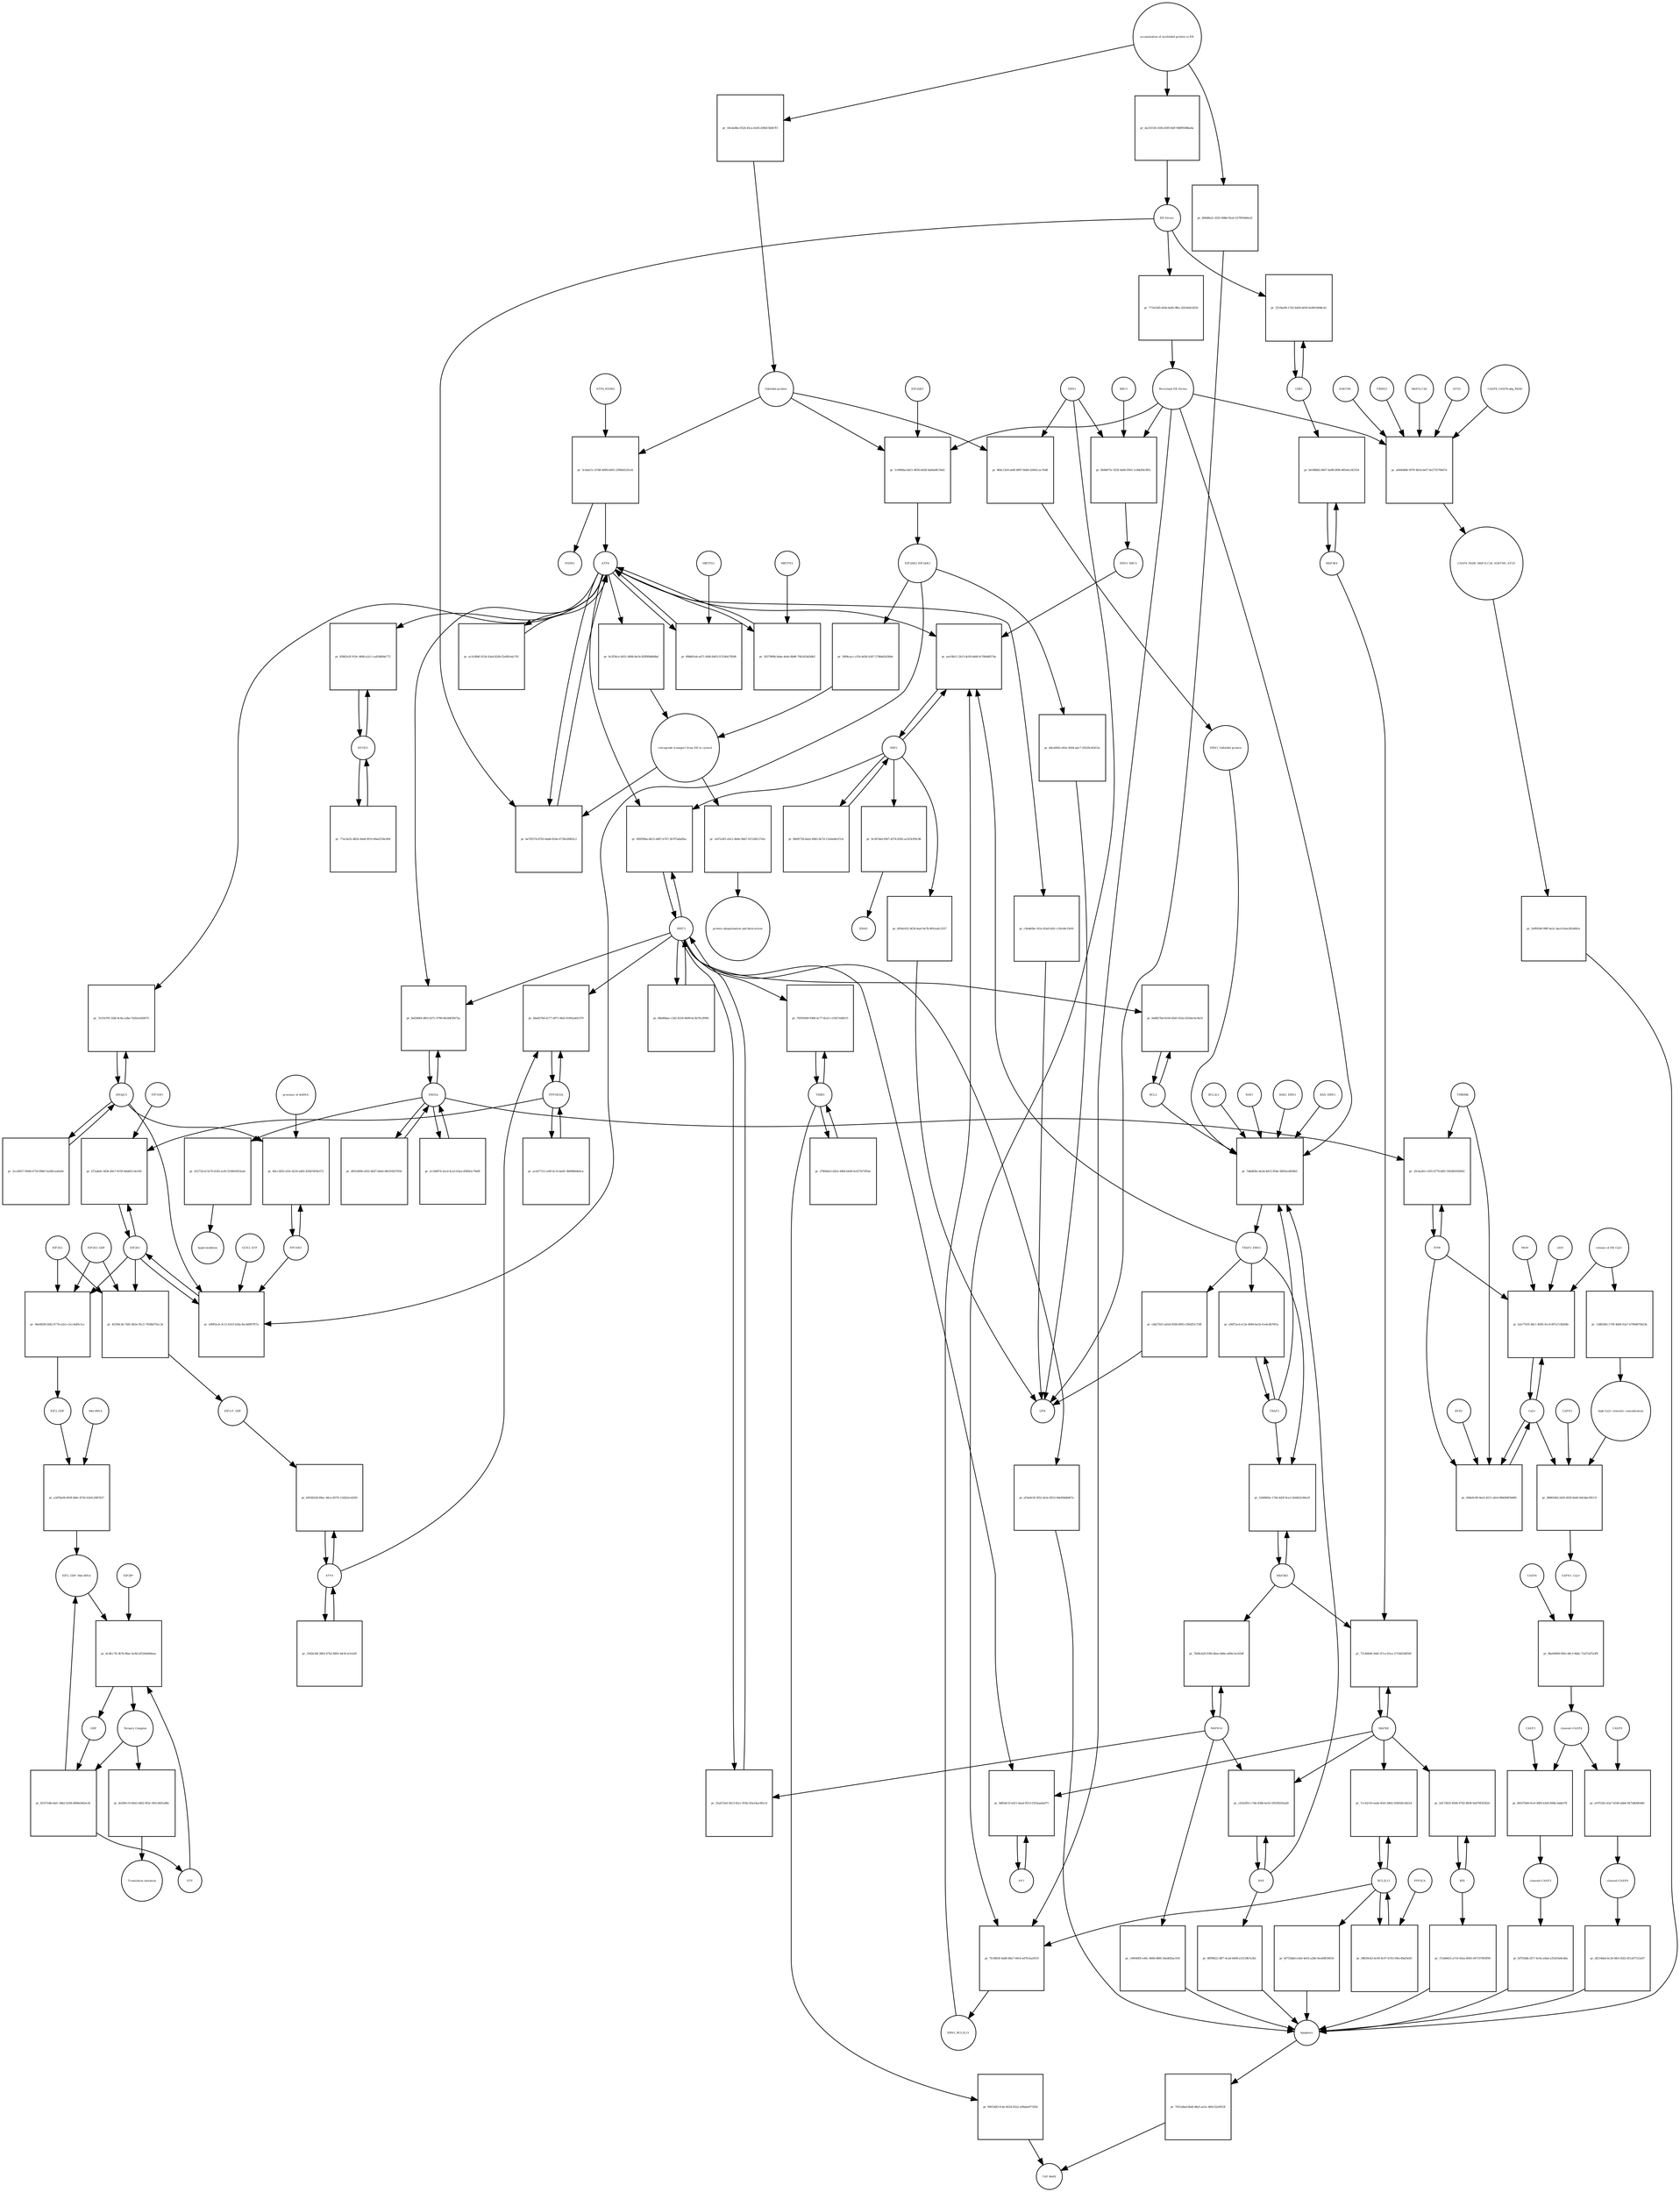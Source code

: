 strict digraph  {
ATF6_HSPA5 [annotation="", bipartite=0, cls=complex, fontsize=4, label=ATF6_HSPA5, shape=circle];
"pr_5c4ab11c-b748-4099-b403-2398a9225cd1" [annotation="", bipartite=1, cls=process, fontsize=4, label="pr_5c4ab11c-b748-4099-b403-2398a9225cd1", shape=square];
ATF6 [annotation="urn_miriam_hgnc.symbol_ATF6", bipartite=0, cls=macromolecule, fontsize=4, label=ATF6, shape=circle];
HSPA5 [annotation="urn_miriam_hgnc.symbol_HSPA5", bipartite=0, cls=macromolecule, fontsize=4, label=HSPA5, shape=circle];
"Unfolded protein" [annotation="", bipartite=0, cls=macromolecule, fontsize=4, label="Unfolded protein", shape=circle];
ERN1 [annotation="urn_miriam_hgnc.symbol_ERN1", bipartite=0, cls=macromolecule, fontsize=4, label=ERN1, shape=circle];
"pr_884c13e9-a64f-4897-8eb0-d3641cac76d8" [annotation="", bipartite=1, cls=process, fontsize=4, label="pr_884c13e9-a64f-4897-8eb0-d3641cac76d8", shape=square];
"ERN1_Unfolded protein" [annotation="", bipartite=0, cls=complex, fontsize=4, label="ERN1_Unfolded protein", shape=circle];
EIF2AK3_EIF2AK3 [annotation="", bipartite=0, cls=complex, fontsize=4, label=EIF2AK3_EIF2AK3, shape=circle];
"pr_5684cacc-cf1b-4d36-b347-574bb82d3b9e" [annotation="", bipartite=1, cls=process, fontsize=4, label="pr_5684cacc-cf1b-4d36-b347-574bb82d3b9e", shape=square];
"retrograde transport from ER to cytosol" [annotation="", bipartite=0, cls=phenotype, fontsize=4, label="retrograde transport from ER to cytosol", shape=circle];
"pr_9c2f56ce-b931-4896-8e1b-82ff808d8dbd" [annotation="", bipartite=1, cls=process, fontsize=4, label="pr_9c2f56ce-b931-4896-8e1b-82ff808d8dbd", shape=square];
"pr_1e07a361-e0c2-4b9e-9bb7-9151b9127efe" [annotation="", bipartite=1, cls=process, fontsize=4, label="pr_1e07a361-e0c2-4b9e-9bb7-9151b9127efe", shape=square];
"protein ubiquitination and destruction" [annotation="", bipartite=0, cls=phenotype, fontsize=4, label="protein ubiquitination and destruction", shape=circle];
"pr_7ddd83fa-de2d-4d15-954e-5893ecd656b5" [annotation="", bipartite=1, cls=process, fontsize=4, label="pr_7ddd83fa-de2d-4d15-954e-5893ecd656b5", shape=square];
TRAF2_ERN1 [annotation="", bipartite=0, cls=complex, fontsize=4, label=TRAF2_ERN1, shape=circle];
BAK1_ERN1 [annotation="", bipartite=0, cls=complex, fontsize=4, label=BAK1_ERN1, shape=circle];
BAX_ERN1 [annotation="", bipartite=0, cls=complex, fontsize=4, label=BAX_ERN1, shape=circle];
BCL2 [annotation="urn_miriam_hgnc.symbol_BCL2", bipartite=0, cls="nucleic acid feature", fontsize=4, label=BCL2, shape=circle];
BCL2L1 [annotation="urn_miriam_hgnc.symbol_BCL2L1", bipartite=0, cls=macromolecule, fontsize=4, label=BCL2L1, shape=circle];
"Persistant ER Stress" [annotation="", bipartite=0, cls=phenotype, fontsize=4, label="Persistant ER Stress", shape=circle];
BAX [annotation="urn_miriam_hgnc.symbol_BAX", bipartite=0, cls=macromolecule, fontsize=4, label=BAX, shape=circle];
BAK1 [annotation="urn_miriam_hgnc.symbol_BAK1", bipartite=0, cls=macromolecule, fontsize=4, label=BAK1, shape=circle];
TRAF2 [annotation="urn_miriam_hgnc.symbol_TRAF2", bipartite=0, cls=macromolecule, fontsize=4, label=TRAF2, shape=circle];
XBP1 [annotation="urn_miriam_hgnc.symbol_XBP1", bipartite=0, cls=macromolecule, fontsize=4, label=XBP1, shape=circle];
"pr_eecf4b11-2b13-4cf8-b448-fe708dd8374a" [annotation="", bipartite=1, cls=process, fontsize=4, label="pr_eecf4b11-2b13-4cf8-b448-fe708dd8374a", shape=square];
ERN1_BBC3 [annotation="", bipartite=0, cls=complex, fontsize=4, label=ERN1_BBC3, shape=circle];
ERN1_BCL2L11 [annotation="", bipartite=0, cls=complex, fontsize=4, label=ERN1_BCL2L11, shape=circle];
"pr_8bf4f728-6ab2-40b5-9e7d-11a0a0dc67cb" [annotation="", bipartite=1, cls=process, fontsize=4, label="pr_8bf4f728-6ab2-40b5-9e7d-11a0a0dc67cb", shape=square];
"pr_9c387de0-f067-4374-8302-ac923cff4c96" [annotation="", bipartite=1, cls=process, fontsize=4, label="pr_9c387de0-f067-4374-8302-ac923cff4c96", shape=square];
ERAD [annotation="", bipartite=0, cls=phenotype, fontsize=4, label=ERAD, shape=circle];
"pr_d95dc652-bf28-4aaf-8a7b-8f41eafc2557" [annotation="", bipartite=1, cls=process, fontsize=4, label="pr_d95dc652-bf28-4aaf-8a7b-8f41eafc2557", shape=square];
UPR [annotation="", bipartite=0, cls=phenotype, fontsize=4, label=UPR, shape=circle];
"pr_a90f7acd-e13e-409d-be1b-fce4cdb70f1a" [annotation="", bipartite=1, cls=process, fontsize=4, label="pr_a90f7acd-e13e-409d-be1b-fce4cdb70f1a", shape=square];
MAPK8 [annotation="urn_miriam_hgnc.symbol_MAPK8", bipartite=0, cls=macromolecule, fontsize=4, label=MAPK8, shape=circle];
"pr_72146b99-3dd1-47ca-93ca-5719d33df500" [annotation="", bipartite=1, cls=process, fontsize=4, label="pr_72146b99-3dd1-47ca-93ca-5719d33df500", shape=square];
MAP3K4 [annotation="urn_miriam_hgnc.symbol_MAP3K4", bipartite=0, cls=macromolecule, fontsize=4, label=MAP3K4, shape=circle];
MAP3K5 [annotation="urn_miriam_hgnc.symbol_MAP3K5", bipartite=0, cls=macromolecule, fontsize=4, label=MAP3K5, shape=circle];
MAPK14 [annotation="urn_miriam_hgnc.symbol_MAPK14", bipartite=0, cls=macromolecule, fontsize=4, label=MAPK14, shape=circle];
"pr_7b08cb20-03fb-4bea-bb6e-af6bc5a165df" [annotation="", bipartite=1, cls=process, fontsize=4, label="pr_7b08cb20-03fb-4bea-bb6e-af6bc5a165df", shape=square];
"pr_c000495f-e40c-4066-88f6-26a4fd5ac018" [annotation="", bipartite=1, cls=process, fontsize=4, label="pr_c000495f-e40c-4066-88f6-26a4fd5ac018", shape=square];
Apoptosis [annotation="", bipartite=0, cls=phenotype, fontsize=4, label=Apoptosis, shape=circle];
DDIT3 [annotation="urn_miriam_hgnc.symbol_DDIT3", bipartite=0, cls=macromolecule, fontsize=4, label=DDIT3, shape=circle];
"pr_55ab72e6-5b13-42cc-818e-83a14ac841cd" [annotation="", bipartite=1, cls=process, fontsize=4, label="pr_55ab72e6-5b13-42cc-818e-83a14ac841cd", shape=square];
"pr_ef3a9e18-5f52-4e2e-8552-b0ef0ddb467a" [annotation="", bipartite=1, cls=process, fontsize=4, label="pr_ef3a9e18-5f52-4e2e-8552-b0ef0ddb467a", shape=square];
"pr_0e8827b4-8104-45d1-832a-6524ec6c9a31" [annotation="", bipartite=1, cls=process, fontsize=4, label="pr_0e8827b4-8104-45d1-832a-6524ec6c9a31", shape=square];
"pr_6e70557d-87b3-4ab8-824e-6739e26802c2" [annotation="", bipartite=1, cls=process, fontsize=4, label="pr_6e70557d-87b3-4ab8-824e-6739e26802c2", shape=square];
"ER Stress" [annotation="", bipartite=0, cls=phenotype, fontsize=4, label="ER Stress", shape=circle];
"pr_898d01eb-e471-4fd0-8403-f15540a79508" [annotation="", bipartite=1, cls=process, fontsize=4, label="pr_898d01eb-e471-4fd0-8403-f15540a79508", shape=square];
MBTPS1 [annotation="urn_miriam_hgnc.symbol_MBTPS1", bipartite=0, cls=macromolecule, fontsize=4, label=MBTPS1, shape=circle];
"pr_1837999b-9abe-4e6e-8b86-70b2424d3db5" [annotation="", bipartite=1, cls=process, fontsize=4, label="pr_1837999b-9abe-4e6e-8b86-70b2424d3db5", shape=square];
MBTPS2 [annotation="urn_miriam_hgnc.symbol_MBTPS2", bipartite=0, cls=macromolecule, fontsize=4, label=MBTPS2, shape=circle];
"pr_ac5c884f-923d-43ad-820b-f2a981e6c701" [annotation="", bipartite=1, cls=process, fontsize=4, label="pr_ac5c884f-923d-43ad-820b-f2a981e6c701", shape=square];
"pr_68e86bae-c242-4518-9b99-6c3b70c2f990" [annotation="", bipartite=1, cls=process, fontsize=4, label="pr_68e86bae-c242-4518-9b99-6c3b70c2f990", shape=square];
"pr_08959fba-db15-4487-b747-3b797adaf8ac" [annotation="", bipartite=1, cls=process, fontsize=4, label="pr_08959fba-db15-4487-b747-3b797adaf8ac", shape=square];
EIF2S1 [annotation="urn_miriam_hgnc.symbol_EIF2S1", bipartite=0, cls=macromolecule, fontsize=4, label=EIF2S1, shape=circle];
"pr_e90f5ecb-3c12-4163-b24a-8ec8d997ff7a" [annotation="", bipartite=1, cls=process, fontsize=4, label="pr_e90f5ecb-3c12-4163-b24a-8ec8d997ff7a", shape=square];
GCN2_ATP [annotation="", bipartite=0, cls=complex, fontsize=4, label=GCN2_ATP, shape=circle];
EIF2AK2 [annotation="urn_miriam_hgnc.symbol_EIF2AK2", bipartite=0, cls=macromolecule, fontsize=4, label=EIF2AK2, shape=circle];
DNAJC3 [annotation="urn_miriam_hgnc.symbol_DNAJC3", bipartite=0, cls=macromolecule, fontsize=4, label=DNAJC3, shape=circle];
EIF2S2 [annotation="urn_miriam_hgnc.symbol_EIF2S2", bipartite=0, cls=macromolecule, fontsize=4, label=EIF2S2, shape=circle];
"pr_04e882f6-fd42-4774-a3a1-c5cc4af0c1cc" [annotation="", bipartite=1, cls=process, fontsize=4, label="pr_04e882f6-fd42-4774-a3a1-c5cc4af0c1cc", shape=square];
EIF2S3_GDP [annotation="", bipartite=0, cls=complex, fontsize=4, label=EIF2S3_GDP, shape=circle];
EIF2_GDP [annotation="", bipartite=0, cls=complex, fontsize=4, label=EIF2_GDP, shape=circle];
"EIF2_GDP_Met-tRNA" [annotation="", bipartite=0, cls=complex, fontsize=4, label="EIF2_GDP_Met-tRNA", shape=circle];
"pr_dcdfcc7b-3b7b-48ac-bc8d-ef520e8d4aea" [annotation="", bipartite=1, cls=process, fontsize=4, label="pr_dcdfcc7b-3b7b-48ac-bc8d-ef520e8d4aea", shape=square];
"Ternary Complex" [annotation="", bipartite=0, cls=complex, fontsize=4, label="Ternary Complex", shape=circle];
"EIF2B*" [annotation="", bipartite=0, cls=complex, fontsize=4, label="EIF2B*", shape=circle];
GTP [annotation="urn_miriam_obo.chebi_CHEBI%3A57600", bipartite=0, cls="simple chemical", fontsize=4, label=GTP, shape=circle];
GDP [annotation="urn_miriam_obo.chebi_CHEBI%3A65180", bipartite=0, cls="simple chemical", fontsize=4, label=GDP, shape=circle];
"pr_821f7e8b-dafc-44b2-b358-d068e042ec9c" [annotation="", bipartite=1, cls=process, fontsize=4, label="pr_821f7e8b-dafc-44b2-b358-d068e042ec9c", shape=square];
ATF4 [annotation="urn_miriam_hgnc.symbol_ATF4", bipartite=0, cls=macromolecule, fontsize=4, label=ATF4, shape=circle];
"pr_b9184528-89ac-46ca-8578-11d2b2ce6292" [annotation="", bipartite=1, cls=process, fontsize=4, label="pr_b9184528-89ac-46ca-8578-11d2b2ce6292", shape=square];
"EIF2-P_GDP" [annotation="", bipartite=0, cls=complex, fontsize=4, label="EIF2-P_GDP", shape=circle];
"pr_35d2e3df-2862-47b2-84fd-3dc8c2cb1af6" [annotation="", bipartite=1, cls=process, fontsize=4, label="pr_35d2e3df-2862-47b2-84fd-3dc8c2cb1af6", shape=square];
PPP1R15A [annotation="urn_miriam_hgnc.symbol_PPP1R15A", bipartite=0, cls=macromolecule, fontsize=4, label=PPP1R15A, shape=circle];
"pr_44a827b9-4177-4971-9faf-01002a401379" [annotation="", bipartite=1, cls=process, fontsize=4, label="pr_44a827b9-4177-4971-9faf-01002a401379", shape=square];
"pr_aceb7712-ce00-4c14-be65-3bf686b9a0ca" [annotation="", bipartite=1, cls=process, fontsize=4, label="pr_aceb7712-ce00-4c14-be65-3bf686b9a0ca", shape=square];
"pr_4e589c19-4443-4402-9f3e-595c5601a88c" [annotation="", bipartite=1, cls=process, fontsize=4, label="pr_4e589c19-4443-4402-9f3e-595c5601a88c", shape=square];
"Translation initiation" [annotation="", bipartite=0, cls=phenotype, fontsize=4, label="Translation initiation", shape=circle];
"pr_5266965e-1744-4d3f-9ca3-2b4443c90a19" [annotation="", bipartite=1, cls=process, fontsize=4, label="pr_5266965e-1744-4d3f-9ca3-2b4443c90a19", shape=square];
ERO1A [annotation="urn_miriam_hgnc.symbol_ERO1A", bipartite=0, cls=macromolecule, fontsize=4, label=ERO1A, shape=circle];
"pr_8af286f4-df63-437c-9790-6b344f3f472a" [annotation="", bipartite=1, cls=process, fontsize=4, label="pr_8af286f4-df63-437c-9790-6b344f3f472a", shape=square];
"pr_2c16d974-2ecd-4ca5-b3aa-d5f842c79af8" [annotation="", bipartite=1, cls=process, fontsize=4, label="pr_2c16d974-2ecd-4ca5-b3aa-d5f842c79af8", shape=square];
"pr_f27ada0c-bf26-40e7-9159-9eb60114e160" [annotation="", bipartite=1, cls=process, fontsize=4, label="pr_f27ada0c-bf26-40e7-9159-9eb60114e160", shape=square];
EIF2AK1 [annotation="urn_miriam_hgnc.symbol_EIF2AK1", bipartite=0, cls=macromolecule, fontsize=4, label=EIF2AK1, shape=circle];
"pr_c61b2f01-c7dd-438b-be16-10039203eaf6" [annotation="", bipartite=1, cls=process, fontsize=4, label="pr_c61b2f01-c7dd-438b-be16-10039203eaf6", shape=square];
"pr_8ff90622-4ff7-4cad-b498-a1f129b7e3b1" [annotation="", bipartite=1, cls=process, fontsize=4, label="pr_8ff90622-4ff7-4cad-b498-a1f129b7e3b1", shape=square];
"Ca2+" [annotation="urn_miriam_obo.chebi_CHEBI%3A29108", bipartite=0, cls="simple chemical", fontsize=4, label="Ca2+", shape=circle];
"pr_b2e77635-9dc1-4095-9cc8-897a7c82b9fe" [annotation="", bipartite=1, cls=process, fontsize=4, label="pr_b2e77635-9dc1-4095-9cc8-897a7c82b9fe", shape=square];
"release of ER Ca2+" [annotation="", bipartite=0, cls=phenotype, fontsize=4, label="release of ER Ca2+", shape=circle];
ITPR [annotation="urn_miriam_hgnc.symbol_ITPR1|urn_miriam_hgnc.symbol_ITPR2|urn_miriam_hgnc.symbol_ITPR3", bipartite=0, cls=macromolecule, fontsize=4, label=ITPR, shape=circle];
MAM [annotation="", bipartite=0, cls=phenotype, fontsize=4, label=MAM, shape=circle];
s619 [annotation="", bipartite=0, cls=complex, fontsize=4, label=s619, shape=circle];
"pr_bfc88b82-6607-4a98-bf9b-d65e6c342334" [annotation="", bipartite=1, cls=process, fontsize=4, label="pr_bfc88b82-6607-4a98-bf9b-d65e6c342334", shape=square];
CDK5 [annotation="urn_miriam_hgnc.symbol_CDK5", bipartite=0, cls=macromolecule, fontsize=4, label=CDK5, shape=circle];
"pr_2519eef8-17d3-4d58-b039-6e9810608c43" [annotation="", bipartite=1, cls="uncertain process", fontsize=4, label="pr_2519eef8-17d3-4d58-b039-6e9810608c43", shape=square];
"pr_7051a8ad-6b4f-48e5-ae5c-460c52a9933f" [annotation="", bipartite=1, cls=process, fontsize=4, label="pr_7051a8ad-6b4f-48e5-ae5c-460c52a9933f", shape=square];
"Cell death" [annotation="", bipartite=0, cls=phenotype, fontsize=4, label="Cell death", shape=circle];
"pr_568e9c99-9ea5-4511-afe4-984d94f5b490" [annotation="", bipartite=1, cls=process, fontsize=4, label="pr_568e9c99-9ea5-4511-afe4-984d94f5b490", shape=square];
TMBIM6 [annotation="urn_miriam_hgnc.symbol_TMBIM6", bipartite=0, cls=macromolecule, fontsize=4, label=TMBIM6, shape=circle];
RYR1 [annotation="urn_miriam_hgnc.symbol_RYR1", bipartite=0, cls=macromolecule, fontsize=4, label=RYR1, shape=circle];
EIF2AK3 [annotation="urn_miriam_hgnc.symbol_EIF2AK3", bipartite=0, cls=macromolecule, fontsize=4, label=EIF2AK3, shape=circle];
"pr_1c90f6ba-bd11-4656-b428-0ab6a9fc5b41" [annotation="", bipartite=1, cls=process, fontsize=4, label="pr_1c90f6ba-bd11-4656-b428-0ab6a9fc5b41", shape=square];
"pr_422732c6-5e70-4182-acf0-5530b5952ead" [annotation="", bipartite=1, cls=process, fontsize=4, label="pr_422732c6-5e70-4182-acf0-5530b5952ead", shape=square];
hyperoxidation [annotation="", bipartite=0, cls=phenotype, fontsize=4, label=hyperoxidation, shape=circle];
"pr_d91b369b-e922-4647-b6e6-0bf193027656" [annotation="", bipartite=1, cls=process, fontsize=4, label="pr_d91b369b-e922-4647-b6e6-0bf193027656", shape=square];
"pr_771b33d5-fd3b-4a85-9ffa-320344432f20" [annotation="", bipartite=1, cls=process, fontsize=4, label="pr_771b33d5-fd3b-4a85-9ffa-320344432f20", shape=square];
"CASP8_CASP8-ubq_FADD" [annotation="", bipartite=0, cls=complex, fontsize=4, label="CASP8_CASP8-ubq_FADD", shape=circle];
"pr_a6440d6b-5979-4b1b-bef7-9e2735766d7d" [annotation="", bipartite=1, cls=process, fontsize=4, label="pr_a6440d6b-5979-4b1b-bef7-9e2735766d7d", shape=square];
"SQSTM1 " [annotation="urn_miriam_hgnc.symbol_SQSTM1", bipartite=0, cls=macromolecule, fontsize=4, label="SQSTM1 ", shape=circle];
CASP8_FADD_MAP1LC3A_SQSTM1_ATG5 [annotation="", bipartite=0, cls=complex, fontsize=4, label=CASP8_FADD_MAP1LC3A_SQSTM1_ATG5, shape=circle];
TRIM13 [annotation="urn_miriam_hgnc.symbol_TRIM13", bipartite=0, cls=macromolecule, fontsize=4, label=TRIM13, shape=circle];
MAP1LC3A [annotation="urn_miriam_hgnc.symbol_MAP1LC3A", bipartite=0, cls=macromolecule, fontsize=4, label=MAP1LC3A, shape=circle];
ATG5 [annotation="urn_miriam_hgnc.symbol_ATG5", bipartite=0, cls=macromolecule, fontsize=4, label=ATG5, shape=circle];
"pr_5eff6596-99ff-4e2c-bacd-feee281d6b1e" [annotation="", bipartite=1, cls=process, fontsize=4, label="pr_5eff6596-99ff-4e2c-bacd-feee281d6b1e", shape=square];
"AP-1" [annotation="urn_miriam_hgnc.symbol_FOS|urn_miriam_hgnc.symbol_FOSB|urn_miriam_hgnc.symbol_FOSL1|urn_miriam_hgnc.symbol_FOSL2|urn_miriam_hgnc.symbol_JUN|urn_miriam_hgnc.symbol_JUNB|urn_miriam_hgnc.symbol_JUND", bipartite=0, cls=macromolecule, fontsize=4, label="AP-1", shape=circle];
"pr_9d83dc1f-ed11-4ead-9513-f2f3aaa6a071" [annotation="", bipartite=1, cls=process, fontsize=4, label="pr_9d83dc1f-ed11-4ead-9513-f2f3aaa6a071", shape=square];
"pr_80cc2832-ef3e-4224-ad02-429d7d59e372" [annotation="", bipartite=1, cls=process, fontsize=4, label="pr_80cc2832-ef3e-4224-ad02-429d7d59e372", shape=square];
"presence of dsRNA" [annotation="", bipartite=0, cls=phenotype, fontsize=4, label="presence of dsRNA", shape=circle];
"Met-tRNA" [annotation="urn_miriam_hgnc_HGNC%3A34779", bipartite=0, cls="nucleic acid feature", fontsize=4, label="Met-tRNA", shape=circle];
"pr_a3d7be94-850f-4b0c-8745-63efc2987437" [annotation="", bipartite=1, cls=process, fontsize=4, label="pr_a3d7be94-850f-4b0c-8745-63efc2987437", shape=square];
"pr_45209c3b-7d41-4b3e-95c2-7058b570cc3e" [annotation="", bipartite=1, cls=process, fontsize=4, label="pr_45209c3b-7d41-4b3e-95c2-7058b570cc3e", shape=square];
"accumulation of misfolded protein in ER" [annotation="", bipartite=0, cls=phenotype, fontsize=4, label="accumulation of misfolded protein in ER", shape=circle];
"pr_18cda68a-0526-45ca-b5d5-d39d15b0b7f3" [annotation="", bipartite=1, cls=process, fontsize=4, label="pr_18cda68a-0526-45ca-b5d5-d39d15b0b7f3", shape=square];
"pr_da331545-41fb-45f9-9eff-948f9508ba6a" [annotation="", bipartite=1, cls=process, fontsize=4, label="pr_da331545-41fb-45f9-9eff-948f9508ba6a", shape=square];
"pr_806d9a2c-d31f-498d-91a4-527991bfdca5" [annotation="", bipartite=1, cls=process, fontsize=4, label="pr_806d9a2c-d31f-498d-91a4-527991bfdca5", shape=square];
"pr_4dcaf845-e82e-4504-abc7-18529c45415a" [annotation="", bipartite=1, cls=process, fontsize=4, label="pr_4dcaf845-e82e-4504-abc7-18529c45415a", shape=square];
"pr_cbb27b51-ab5d-450b-8093-cf9d2f3c758f" [annotation="", bipartite=1, cls=process, fontsize=4, label="pr_cbb27b51-ab5d-450b-8093-cf9d2f3c758f", shape=square];
"pr_c9edefbe-161e-45a9-b2fc-c19cd4c1fe91" [annotation="", bipartite=1, cls=process, fontsize=4, label="pr_c9edefbe-161e-45a9-b2fc-c19cd4c1fe91", shape=square];
BCL2L11 [annotation="urn_miriam_hgnc.symbol_BCL2L11", bipartite=0, cls=macromolecule, fontsize=4, label=BCL2L11, shape=circle];
"pr_7cc42c93-eeda-4541-b802-934020c4421d" [annotation="", bipartite=1, cls=process, fontsize=4, label="pr_7cc42c93-eeda-4541-b802-934020c4421d", shape=square];
BID [annotation="urn_miriam_hgnc.symbol_BID", bipartite=0, cls=macromolecule, fontsize=4, label=BID, shape=circle];
"pr_5d173835-8506-4782-8838-9a870f2f282d" [annotation="", bipartite=1, cls=process, fontsize=4, label="pr_5d173835-8506-4782-8838-9a870f2f282d", shape=square];
"pr_bf755dbd-e3eb-4e02-a2b6-0eeb0ff36016" [annotation="", bipartite=1, cls=process, fontsize=4, label="pr_bf755dbd-e3eb-4e02-a2b6-0eeb0ff36016", shape=square];
"pr_57a68455-a7c6-43ea-8045-047107893f94" [annotation="", bipartite=1, cls=process, fontsize=4, label="pr_57a68455-a7c6-43ea-8045-047107893f94", shape=square];
"pr_7fc0803f-6a88-48a7-9414-ed7fcfaa9519" [annotation="", bipartite=1, cls=process, fontsize=4, label="pr_7fc0803f-6a88-48a7-9414-ed7fcfaa9519", shape=square];
"pr_6b9d975c-923f-4a06-9561-1c8def0e385c" [annotation="", bipartite=1, cls=process, fontsize=4, label="pr_6b9d975c-923f-4a06-9561-1c8def0e385c", shape=square];
BBC3 [annotation="urn_miriam_hgnc.symbol_BBC3", bipartite=0, cls=macromolecule, fontsize=4, label=BBC3, shape=circle];
"pr_08839cb3-bc00-4c97-b763-09ec49af5e85" [annotation="", bipartite=1, cls=process, fontsize=4, label="pr_08839cb3-bc00-4c97-b763-09ec49af5e85", shape=square];
PPP2CA [annotation="urn_miriam_hgnc.symbol_PPP2CA", bipartite=0, cls=macromolecule, fontsize=4, label=PPP2CA, shape=circle];
TRIB3 [annotation="urn_miriam_hgnc.symbol_TRIB3", bipartite=0, cls=macromolecule, fontsize=4, label=TRIB3, shape=circle];
"pr_70935949-9368-4c77-8ca5-c15927eb8315" [annotation="", bipartite=1, cls=process, fontsize=4, label="pr_70935949-9368-4c77-8ca5-c15927eb8315", shape=square];
"pr_3780b0a3-d2b2-4460-b449-6c057b73f54a" [annotation="", bipartite=1, cls=process, fontsize=4, label="pr_3780b0a3-d2b2-4460-b449-6c057b73f54a", shape=square];
"pr_f0653df3-fc4e-4624-81b2-a99abe07185d" [annotation="", bipartite=1, cls=process, fontsize=4, label="pr_f0653df3-fc4e-4624-81b2-a99abe07185d", shape=square];
"pr_13d829b1-170f-48d4-92a7-b799dd70b23b" [annotation="", bipartite=1, cls=process, fontsize=4, label="pr_13d829b1-170f-48d4-92a7-b799dd70b23b", shape=square];
"high Ca2+ cytosolic concentration" [annotation="", bipartite=0, cls=phenotype, fontsize=4, label="high Ca2+ cytosolic concentration", shape=circle];
"pr_7e31b795-32bf-4c8a-a2ba-7d2b1a920075" [annotation="", bipartite=1, cls=process, fontsize=4, label="pr_7e31b795-32bf-4c8a-a2ba-7d2b1a920075", shape=square];
"pr_3ccd3017-858d-4718-89b0-5a582cea0a0e" [annotation="", bipartite=1, cls=process, fontsize=4, label="pr_3ccd3017-858d-4718-89b0-5a582cea0a0e", shape=square];
"pr_32cba361-c055-4779-bf91-595d92920062" [annotation="", bipartite=1, cls=process, fontsize=4, label="pr_32cba361-c055-4779-bf91-595d92920062", shape=square];
CASP4 [annotation="urn_miriam_hgnc.symbol_CASP4", bipartite=0, cls=macromolecule, fontsize=4, label=CASP4, shape=circle];
"pr_8ba06969-f82e-48c3-9bdc-71ef7a97a3f9" [annotation="", bipartite=1, cls=process, fontsize=4, label="pr_8ba06969-f82e-48c3-9bdc-71ef7a97a3f9", shape=square];
"cleaved~CASP4" [annotation="urn_miriam_hgnc.symbol_CASP4", bipartite=0, cls=macromolecule, fontsize=4, label="cleaved~CASP4", shape=circle];
"CAPN1_Ca2+" [annotation="", bipartite=0, cls=complex, fontsize=4, label="CAPN1_Ca2+", shape=circle];
CASP3 [annotation="urn_miriam_hgnc.symbol_CASP3", bipartite=0, cls=macromolecule, fontsize=4, label=CASP3, shape=circle];
"pr_68107b44-0cef-49f6-b3e8-f684c3abb378" [annotation="", bipartite=1, cls=process, fontsize=4, label="pr_68107b44-0cef-49f6-b3e8-f684c3abb378", shape=square];
"cleaved~CASP3" [annotation="urn_miriam_hgnc.symbol_CASP3", bipartite=0, cls=macromolecule, fontsize=4, label="cleaved~CASP3", shape=circle];
CASP9 [annotation="urn_miriam_hgnc.symbol_CSAP9", bipartite=0, cls=macromolecule, fontsize=4, label=CASP9, shape=circle];
"pr_e97f32fe-43a7-4160-abb4-9475d648548c" [annotation="", bipartite=1, cls=process, fontsize=4, label="pr_e97f32fe-43a7-4160-abb4-9475d648548c", shape=square];
"cleaved~CASP9" [annotation="urn_miriam_hgnc.symbol_CASP9", bipartite=0, cls=macromolecule, fontsize=4, label="cleaved~CASP9", shape=circle];
CAPN1 [annotation="urn_miriam_hgnc.symbol_CAPN1", bipartite=0, cls=macromolecule, fontsize=4, label=CAPN1, shape=circle];
"pr_98965462-0ef0-45f0-8e84-0dcbbe39511f" [annotation="", bipartite=1, cls=process, fontsize=4, label="pr_98965462-0ef0-45f0-8e84-0dcbbe39511f", shape=square];
"pr_fd7f24db-2f17-4c9a-a9ad-a35d19a8cdba" [annotation="", bipartite=1, cls=process, fontsize=4, label="pr_fd7f24db-2f17-4c9a-a9ad-a35d19a8cdba", shape=square];
"pr_df2146eb-bc26-48cf-82f2-d51a97312a97" [annotation="", bipartite=1, cls=process, fontsize=4, label="pr_df2146eb-bc26-48cf-82f2-d51a97312a97", shape=square];
HYOU1 [annotation="urn_miriam_hgnc.symbol_HYOU1", bipartite=0, cls=macromolecule, fontsize=4, label=HYOU1, shape=circle];
"pr_85862e3f-919c-4680-a2c1-cad54884e772" [annotation="", bipartite=1, cls=process, fontsize=4, label="pr_85862e3f-919c-4680-a2c1-cad54884e772", shape=square];
"pr_77ac9a52-d824-44a8-9f10-00eef334c904" [annotation="", bipartite=1, cls=process, fontsize=4, label="pr_77ac9a52-d824-44a8-9f10-00eef334c904", shape=square];
ATF6_HSPA5 -> "pr_5c4ab11c-b748-4099-b403-2398a9225cd1"  [annotation="", interaction_type=consumption];
"pr_5c4ab11c-b748-4099-b403-2398a9225cd1" -> ATF6  [annotation="", interaction_type=production];
"pr_5c4ab11c-b748-4099-b403-2398a9225cd1" -> HSPA5  [annotation="", interaction_type=production];
ATF6 -> "pr_9c2f56ce-b931-4896-8e1b-82ff808d8dbd"  [annotation="", interaction_type=consumption];
ATF6 -> "pr_eecf4b11-2b13-4cf8-b448-fe708dd8374a"  [annotation="urn_miriam_pubmed_26587781|urn_miriam_pubmed_23430059", interaction_type=catalysis];
ATF6 -> "pr_6e70557d-87b3-4ab8-824e-6739e26802c2"  [annotation="", interaction_type=consumption];
ATF6 -> "pr_898d01eb-e471-4fd0-8403-f15540a79508"  [annotation="", interaction_type=consumption];
ATF6 -> "pr_1837999b-9abe-4e6e-8b86-70b2424d3db5"  [annotation="", interaction_type=consumption];
ATF6 -> "pr_ac5c884f-923d-43ad-820b-f2a981e6c701"  [annotation="", interaction_type=consumption];
ATF6 -> "pr_08959fba-db15-4487-b747-3b797adaf8ac"  [annotation="urn_miriam_pubmed_26587781|urn_miriam_pubmed_17991856|urn_miriam_pubmed_28843399", interaction_type=catalysis];
ATF6 -> "pr_8af286f4-df63-437c-9790-6b344f3f472a"  [annotation="urn_miriam_pubmed_23850759|urn_miriam_pubmed_25387528", interaction_type=catalysis];
ATF6 -> "pr_c9edefbe-161e-45a9-b2fc-c19cd4c1fe91"  [annotation="", interaction_type=consumption];
ATF6 -> "pr_7e31b795-32bf-4c8a-a2ba-7d2b1a920075"  [annotation="urn_miriam_pubmed_12601012|urn_miriam_pubmed_18360008", interaction_type=catalysis];
ATF6 -> "pr_85862e3f-919c-4680-a2c1-cad54884e772"  [annotation=urn_miriam_pubmed_18360008, interaction_type=catalysis];
"Unfolded protein" -> "pr_5c4ab11c-b748-4099-b403-2398a9225cd1"  [annotation="urn_miriam_pubmed_19509052|urn_miriam_pubmed_12847084|urn_miriam_pubmed_23850759", interaction_type=catalysis];
"Unfolded protein" -> "pr_884c13e9-a64f-4897-8eb0-d3641cac76d8"  [annotation="", interaction_type=consumption];
"Unfolded protein" -> "pr_1c90f6ba-bd11-4656-b428-0ab6a9fc5b41"  [annotation=urn_miriam_pubmed_17991856, interaction_type=catalysis];
ERN1 -> "pr_884c13e9-a64f-4897-8eb0-d3641cac76d8"  [annotation="", interaction_type=consumption];
ERN1 -> "pr_7fc0803f-6a88-48a7-9414-ed7fcfaa9519"  [annotation="", interaction_type=consumption];
ERN1 -> "pr_6b9d975c-923f-4a06-9561-1c8def0e385c"  [annotation="", interaction_type=consumption];
"pr_884c13e9-a64f-4897-8eb0-d3641cac76d8" -> "ERN1_Unfolded protein"  [annotation="", interaction_type=production];
"ERN1_Unfolded protein" -> "pr_7ddd83fa-de2d-4d15-954e-5893ecd656b5"  [annotation="", interaction_type=consumption];
EIF2AK3_EIF2AK3 -> "pr_5684cacc-cf1b-4d36-b347-574bb82d3b9e"  [annotation="", interaction_type=consumption];
EIF2AK3_EIF2AK3 -> "pr_e90f5ecb-3c12-4163-b24a-8ec8d997ff7a"  [annotation="urn_miriam_pubmed_12667446|urn_miriam_pubmed_16246152|urn_miriam_pubmed_12601012|urn_miriam_pubmed_23850759|urn_miriam_pubmed_18360008|urn_miriam_pubmed_26587781", interaction_type=catalysis];
EIF2AK3_EIF2AK3 -> "pr_4dcaf845-e82e-4504-abc7-18529c45415a"  [annotation="", interaction_type=consumption];
"pr_5684cacc-cf1b-4d36-b347-574bb82d3b9e" -> "retrograde transport from ER to cytosol"  [annotation="", interaction_type=production];
"retrograde transport from ER to cytosol" -> "pr_1e07a361-e0c2-4b9e-9bb7-9151b9127efe"  [annotation="", interaction_type=consumption];
"retrograde transport from ER to cytosol" -> "pr_6e70557d-87b3-4ab8-824e-6739e26802c2"  [annotation="urn_miriam_pubmed_18360008|urn_miriam_pubmed_17991856|urn_miriam_pubmed_26587781|urn_miriam_pubmed_12847084", interaction_type=inhibition];
"pr_9c2f56ce-b931-4896-8e1b-82ff808d8dbd" -> "retrograde transport from ER to cytosol"  [annotation="", interaction_type=production];
"pr_1e07a361-e0c2-4b9e-9bb7-9151b9127efe" -> "protein ubiquitination and destruction"  [annotation="", interaction_type=production];
"pr_7ddd83fa-de2d-4d15-954e-5893ecd656b5" -> TRAF2_ERN1  [annotation="", interaction_type=production];
TRAF2_ERN1 -> "pr_eecf4b11-2b13-4cf8-b448-fe708dd8374a"  [annotation="urn_miriam_pubmed_26587781|urn_miriam_pubmed_23430059", interaction_type=catalysis];
TRAF2_ERN1 -> "pr_a90f7acd-e13e-409d-be1b-fce4cdb70f1a"  [annotation=urn_miriam_pubmed_23850759, interaction_type=catalysis];
TRAF2_ERN1 -> "pr_5266965e-1744-4d3f-9ca3-2b4443c90a19"  [annotation=urn_miriam_pubmed_23850759, interaction_type=catalysis];
TRAF2_ERN1 -> "pr_cbb27b51-ab5d-450b-8093-cf9d2f3c758f"  [annotation="", interaction_type=consumption];
BAK1_ERN1 -> "pr_7ddd83fa-de2d-4d15-954e-5893ecd656b5"  [annotation="urn_miriam_pubmed_23850759|urn_miriam_pubmed_23430059|urn_miriam_pubmed_26587781", interaction_type=catalysis];
BAX_ERN1 -> "pr_7ddd83fa-de2d-4d15-954e-5893ecd656b5"  [annotation="urn_miriam_pubmed_23850759|urn_miriam_pubmed_23430059|urn_miriam_pubmed_26587781", interaction_type=catalysis];
BCL2 -> "pr_7ddd83fa-de2d-4d15-954e-5893ecd656b5"  [annotation="urn_miriam_pubmed_23850759|urn_miriam_pubmed_23430059|urn_miriam_pubmed_26587781", interaction_type=inhibition];
BCL2 -> "pr_0e8827b4-8104-45d1-832a-6524ec6c9a31"  [annotation="", interaction_type=consumption];
BCL2L1 -> "pr_7ddd83fa-de2d-4d15-954e-5893ecd656b5"  [annotation="urn_miriam_pubmed_23850759|urn_miriam_pubmed_23430059|urn_miriam_pubmed_26587781", interaction_type=inhibition];
"Persistant ER Stress" -> "pr_7ddd83fa-de2d-4d15-954e-5893ecd656b5"  [annotation="urn_miriam_pubmed_23850759|urn_miriam_pubmed_23430059|urn_miriam_pubmed_26587781", interaction_type=inhibition];
"Persistant ER Stress" -> "pr_1c90f6ba-bd11-4656-b428-0ab6a9fc5b41"  [annotation=urn_miriam_pubmed_17991856, interaction_type=catalysis];
"Persistant ER Stress" -> "pr_a6440d6b-5979-4b1b-bef7-9e2735766d7d"  [annotation=urn_miriam_pubmed_17991856, interaction_type=catalysis];
"Persistant ER Stress" -> "pr_7fc0803f-6a88-48a7-9414-ed7fcfaa9519"  [annotation="urn_miriam_pubmed_23850759|urn_miriam_pubmed_23430059|urn_miriam_pubmed_26587781", interaction_type=inhibition];
"Persistant ER Stress" -> "pr_6b9d975c-923f-4a06-9561-1c8def0e385c"  [annotation="urn_miriam_pubmed_23430059|urn_miriam_pubmed_17991856", interaction_type=inhibition];
BAX -> "pr_7ddd83fa-de2d-4d15-954e-5893ecd656b5"  [annotation="urn_miriam_pubmed_23850759|urn_miriam_pubmed_23430059|urn_miriam_pubmed_26587781", interaction_type=catalysis];
BAX -> "pr_c61b2f01-c7dd-438b-be16-10039203eaf6"  [annotation="", interaction_type=consumption];
BAX -> "pr_8ff90622-4ff7-4cad-b498-a1f129b7e3b1"  [annotation="", interaction_type=consumption];
BAK1 -> "pr_7ddd83fa-de2d-4d15-954e-5893ecd656b5"  [annotation="urn_miriam_pubmed_23850759|urn_miriam_pubmed_23430059|urn_miriam_pubmed_26587781", interaction_type=catalysis];
TRAF2 -> "pr_7ddd83fa-de2d-4d15-954e-5893ecd656b5"  [annotation="", interaction_type=consumption];
TRAF2 -> "pr_a90f7acd-e13e-409d-be1b-fce4cdb70f1a"  [annotation="", interaction_type=consumption];
TRAF2 -> "pr_5266965e-1744-4d3f-9ca3-2b4443c90a19"  [annotation=urn_miriam_pubmed_23850759, interaction_type=catalysis];
XBP1 -> "pr_eecf4b11-2b13-4cf8-b448-fe708dd8374a"  [annotation="", interaction_type=consumption];
XBP1 -> "pr_8bf4f728-6ab2-40b5-9e7d-11a0a0dc67cb"  [annotation="", interaction_type=consumption];
XBP1 -> "pr_9c387de0-f067-4374-8302-ac923cff4c96"  [annotation="", interaction_type=consumption];
XBP1 -> "pr_d95dc652-bf28-4aaf-8a7b-8f41eafc2557"  [annotation="", interaction_type=consumption];
XBP1 -> "pr_08959fba-db15-4487-b747-3b797adaf8ac"  [annotation="urn_miriam_pubmed_26587781|urn_miriam_pubmed_17991856|urn_miriam_pubmed_28843399", interaction_type=catalysis];
"pr_eecf4b11-2b13-4cf8-b448-fe708dd8374a" -> XBP1  [annotation="", interaction_type=production];
ERN1_BBC3 -> "pr_eecf4b11-2b13-4cf8-b448-fe708dd8374a"  [annotation="urn_miriam_pubmed_26587781|urn_miriam_pubmed_23430059", interaction_type=catalysis];
ERN1_BCL2L11 -> "pr_eecf4b11-2b13-4cf8-b448-fe708dd8374a"  [annotation="urn_miriam_pubmed_26587781|urn_miriam_pubmed_23430059", interaction_type=catalysis];
"pr_8bf4f728-6ab2-40b5-9e7d-11a0a0dc67cb" -> XBP1  [annotation="", interaction_type=production];
"pr_9c387de0-f067-4374-8302-ac923cff4c96" -> ERAD  [annotation="", interaction_type=production];
"pr_d95dc652-bf28-4aaf-8a7b-8f41eafc2557" -> UPR  [annotation="", interaction_type=production];
"pr_a90f7acd-e13e-409d-be1b-fce4cdb70f1a" -> TRAF2  [annotation="", interaction_type=production];
MAPK8 -> "pr_72146b99-3dd1-47ca-93ca-5719d33df500"  [annotation="", interaction_type=consumption];
MAPK8 -> "pr_c61b2f01-c7dd-438b-be16-10039203eaf6"  [annotation="urn_miriam_pubmed_18191217|urn_miriam_pubmed_23430059", interaction_type=catalysis];
MAPK8 -> "pr_9d83dc1f-ed11-4ead-9513-f2f3aaa6a071"  [annotation="urn_miriam_pubmed_26618107|urn_miriam_pubmed_26587781|urn_miriam_pubmed_23850759", interaction_type=catalysis];
MAPK8 -> "pr_7cc42c93-eeda-4541-b802-934020c4421d"  [annotation="urn_miriam_pubmed_26018731|urn_miriam_pubmed_23850759", interaction_type=catalysis];
MAPK8 -> "pr_5d173835-8506-4782-8838-9a870f2f282d"  [annotation="urn_miriam_pubmed_23430059|urn_miriam_pubmed_11583631", interaction_type=catalysis];
"pr_72146b99-3dd1-47ca-93ca-5719d33df500" -> MAPK8  [annotation="", interaction_type=production];
MAP3K4 -> "pr_72146b99-3dd1-47ca-93ca-5719d33df500"  [annotation="urn_miriam_pubmed_18191217|urn_miriam_pubmed_23850759|urn_miriam_pubmed_26587781", interaction_type=catalysis];
MAP3K4 -> "pr_bfc88b82-6607-4a98-bf9b-d65e6c342334"  [annotation="", interaction_type=consumption];
MAP3K5 -> "pr_72146b99-3dd1-47ca-93ca-5719d33df500"  [annotation="urn_miriam_pubmed_18191217|urn_miriam_pubmed_23850759|urn_miriam_pubmed_26587781", interaction_type=catalysis];
MAP3K5 -> "pr_7b08cb20-03fb-4bea-bb6e-af6bc5a165df"  [annotation="urn_miriam_pubmed_23850759|urn_miriam_pubmed_12215209", interaction_type=catalysis];
MAP3K5 -> "pr_5266965e-1744-4d3f-9ca3-2b4443c90a19"  [annotation="", interaction_type=consumption];
MAPK14 -> "pr_7b08cb20-03fb-4bea-bb6e-af6bc5a165df"  [annotation="", interaction_type=consumption];
MAPK14 -> "pr_c000495f-e40c-4066-88f6-26a4fd5ac018"  [annotation="", interaction_type=consumption];
MAPK14 -> "pr_55ab72e6-5b13-42cc-818e-83a14ac841cd"  [annotation="urn_miriam_pubmed_23850759|urn_miriam_pubmed_23430059|urn_miriam_pubmed_26137585", interaction_type=catalysis];
MAPK14 -> "pr_c61b2f01-c7dd-438b-be16-10039203eaf6"  [annotation="urn_miriam_pubmed_18191217|urn_miriam_pubmed_23430059", interaction_type=catalysis];
"pr_7b08cb20-03fb-4bea-bb6e-af6bc5a165df" -> MAPK14  [annotation="", interaction_type=production];
"pr_c000495f-e40c-4066-88f6-26a4fd5ac018" -> Apoptosis  [annotation="", interaction_type=production];
Apoptosis -> "pr_7051a8ad-6b4f-48e5-ae5c-460c52a9933f"  [annotation="", interaction_type=consumption];
DDIT3 -> "pr_55ab72e6-5b13-42cc-818e-83a14ac841cd"  [annotation="", interaction_type=consumption];
DDIT3 -> "pr_ef3a9e18-5f52-4e2e-8552-b0ef0ddb467a"  [annotation="", interaction_type=consumption];
DDIT3 -> "pr_0e8827b4-8104-45d1-832a-6524ec6c9a31"  [annotation="urn_miriam_pubmed_30662442|urn_miriam_pubmed_23850759", interaction_type=inhibition];
DDIT3 -> "pr_68e86bae-c242-4518-9b99-6c3b70c2f990"  [annotation="", interaction_type=consumption];
DDIT3 -> "pr_08959fba-db15-4487-b747-3b797adaf8ac"  [annotation="", interaction_type=consumption];
DDIT3 -> "pr_44a827b9-4177-4971-9faf-01002a401379"  [annotation="urn_miriam_pubmed_23850759|urn_miriam_pubmed_31638256", interaction_type=catalysis];
DDIT3 -> "pr_8af286f4-df63-437c-9790-6b344f3f472a"  [annotation="urn_miriam_pubmed_23850759|urn_miriam_pubmed_25387528", interaction_type=catalysis];
DDIT3 -> "pr_9d83dc1f-ed11-4ead-9513-f2f3aaa6a071"  [annotation="urn_miriam_pubmed_26618107|urn_miriam_pubmed_26587781|urn_miriam_pubmed_23850759", interaction_type=catalysis];
DDIT3 -> "pr_70935949-9368-4c77-8ca5-c15927eb8315"  [annotation="urn_miriam_pubmed_23430059|urn_miriam_pubmed_18940792", interaction_type=catalysis];
"pr_55ab72e6-5b13-42cc-818e-83a14ac841cd" -> DDIT3  [annotation="", interaction_type=production];
"pr_ef3a9e18-5f52-4e2e-8552-b0ef0ddb467a" -> Apoptosis  [annotation="", interaction_type=production];
"pr_0e8827b4-8104-45d1-832a-6524ec6c9a31" -> BCL2  [annotation="", interaction_type=production];
"pr_6e70557d-87b3-4ab8-824e-6739e26802c2" -> ATF6  [annotation="", interaction_type=production];
"ER Stress" -> "pr_6e70557d-87b3-4ab8-824e-6739e26802c2"  [annotation="urn_miriam_pubmed_18360008|urn_miriam_pubmed_17991856|urn_miriam_pubmed_26587781|urn_miriam_pubmed_12847084", interaction_type=catalysis];
"ER Stress" -> "pr_2519eef8-17d3-4d58-b039-6e9810608c43"  [annotation=urn_miriam_pubmed_22388889, interaction_type=catalysis];
"ER Stress" -> "pr_771b33d5-fd3b-4a85-9ffa-320344432f20"  [annotation="", interaction_type=consumption];
"pr_898d01eb-e471-4fd0-8403-f15540a79508" -> ATF6  [annotation="", interaction_type=production];
MBTPS1 -> "pr_898d01eb-e471-4fd0-8403-f15540a79508"  [annotation="urn_miriam_pubmed_18360008|urn_miriam_pubmed_17991856|urn_miriam_pubmed_26587781|urn_miriam_pubmed_23850759", interaction_type=catalysis];
"pr_1837999b-9abe-4e6e-8b86-70b2424d3db5" -> ATF6  [annotation="", interaction_type=production];
MBTPS2 -> "pr_1837999b-9abe-4e6e-8b86-70b2424d3db5"  [annotation="urn_miriam_pubmed_23850759|urn_miriam_pubmed_26587781|urn_miriam_pubmed_17991856|urn_miriam_pubmed_18360008", interaction_type=catalysis];
"pr_ac5c884f-923d-43ad-820b-f2a981e6c701" -> ATF6  [annotation="", interaction_type=production];
"pr_68e86bae-c242-4518-9b99-6c3b70c2f990" -> DDIT3  [annotation="", interaction_type=production];
"pr_08959fba-db15-4487-b747-3b797adaf8ac" -> DDIT3  [annotation="", interaction_type=production];
EIF2S1 -> "pr_e90f5ecb-3c12-4163-b24a-8ec8d997ff7a"  [annotation="", interaction_type=consumption];
EIF2S1 -> "pr_04e882f6-fd42-4774-a3a1-c5cc4af0c1cc"  [annotation="", interaction_type=consumption];
EIF2S1 -> "pr_f27ada0c-bf26-40e7-9159-9eb60114e160"  [annotation="", interaction_type=consumption];
EIF2S1 -> "pr_45209c3b-7d41-4b3e-95c2-7058b570cc3e"  [annotation="", interaction_type=consumption];
"pr_e90f5ecb-3c12-4163-b24a-8ec8d997ff7a" -> EIF2S1  [annotation="", interaction_type=production];
GCN2_ATP -> "pr_e90f5ecb-3c12-4163-b24a-8ec8d997ff7a"  [annotation="urn_miriam_pubmed_12667446|urn_miriam_pubmed_16246152|urn_miriam_pubmed_12601012|urn_miriam_pubmed_23850759|urn_miriam_pubmed_18360008|urn_miriam_pubmed_26587781", interaction_type=catalysis];
EIF2AK2 -> "pr_e90f5ecb-3c12-4163-b24a-8ec8d997ff7a"  [annotation="urn_miriam_pubmed_12667446|urn_miriam_pubmed_16246152|urn_miriam_pubmed_12601012|urn_miriam_pubmed_23850759|urn_miriam_pubmed_18360008|urn_miriam_pubmed_26587781", interaction_type=catalysis];
EIF2AK2 -> "pr_80cc2832-ef3e-4224-ad02-429d7d59e372"  [annotation="", interaction_type=consumption];
DNAJC3 -> "pr_e90f5ecb-3c12-4163-b24a-8ec8d997ff7a"  [annotation="urn_miriam_pubmed_12667446|urn_miriam_pubmed_16246152|urn_miriam_pubmed_12601012|urn_miriam_pubmed_23850759|urn_miriam_pubmed_18360008|urn_miriam_pubmed_26587781", interaction_type=inhibition];
DNAJC3 -> "pr_80cc2832-ef3e-4224-ad02-429d7d59e372"  [annotation="urn_miriam_pubmed_12601012|urn_miriam_pubmed_26587781|urn_miriam_pubmed_23850759", interaction_type=inhibition];
DNAJC3 -> "pr_7e31b795-32bf-4c8a-a2ba-7d2b1a920075"  [annotation="", interaction_type=consumption];
DNAJC3 -> "pr_3ccd3017-858d-4718-89b0-5a582cea0a0e"  [annotation="", interaction_type=consumption];
EIF2S2 -> "pr_04e882f6-fd42-4774-a3a1-c5cc4af0c1cc"  [annotation="", interaction_type=consumption];
EIF2S2 -> "pr_45209c3b-7d41-4b3e-95c2-7058b570cc3e"  [annotation="", interaction_type=consumption];
"pr_04e882f6-fd42-4774-a3a1-c5cc4af0c1cc" -> EIF2_GDP  [annotation="", interaction_type=production];
EIF2S3_GDP -> "pr_04e882f6-fd42-4774-a3a1-c5cc4af0c1cc"  [annotation="", interaction_type=consumption];
EIF2S3_GDP -> "pr_45209c3b-7d41-4b3e-95c2-7058b570cc3e"  [annotation="", interaction_type=consumption];
EIF2_GDP -> "pr_a3d7be94-850f-4b0c-8745-63efc2987437"  [annotation="", interaction_type=consumption];
"EIF2_GDP_Met-tRNA" -> "pr_dcdfcc7b-3b7b-48ac-bc8d-ef520e8d4aea"  [annotation="", interaction_type=consumption];
"pr_dcdfcc7b-3b7b-48ac-bc8d-ef520e8d4aea" -> "Ternary Complex"  [annotation="", interaction_type=production];
"pr_dcdfcc7b-3b7b-48ac-bc8d-ef520e8d4aea" -> GDP  [annotation="", interaction_type=production];
"Ternary Complex" -> "pr_821f7e8b-dafc-44b2-b358-d068e042ec9c"  [annotation="", interaction_type=consumption];
"Ternary Complex" -> "pr_4e589c19-4443-4402-9f3e-595c5601a88c"  [annotation="", interaction_type=consumption];
"EIF2B*" -> "pr_dcdfcc7b-3b7b-48ac-bc8d-ef520e8d4aea"  [annotation="urn_miriam_pubmed_23850759|urn_miriam_pubmed_16246152", interaction_type=catalysis];
GTP -> "pr_dcdfcc7b-3b7b-48ac-bc8d-ef520e8d4aea"  [annotation="", interaction_type=consumption];
GDP -> "pr_821f7e8b-dafc-44b2-b358-d068e042ec9c"  [annotation="", interaction_type=consumption];
"pr_821f7e8b-dafc-44b2-b358-d068e042ec9c" -> "EIF2_GDP_Met-tRNA"  [annotation="", interaction_type=production];
"pr_821f7e8b-dafc-44b2-b358-d068e042ec9c" -> GTP  [annotation="", interaction_type=production];
ATF4 -> "pr_b9184528-89ac-46ca-8578-11d2b2ce6292"  [annotation="", interaction_type=consumption];
ATF4 -> "pr_35d2e3df-2862-47b2-84fd-3dc8c2cb1af6"  [annotation="", interaction_type=consumption];
ATF4 -> "pr_44a827b9-4177-4971-9faf-01002a401379"  [annotation="urn_miriam_pubmed_23850759|urn_miriam_pubmed_31638256", interaction_type=catalysis];
"pr_b9184528-89ac-46ca-8578-11d2b2ce6292" -> ATF4  [annotation="", interaction_type=production];
"EIF2-P_GDP" -> "pr_b9184528-89ac-46ca-8578-11d2b2ce6292"  [annotation="urn_miriam_pubmed_15277680|urn_miriam_pubmed_16246152|urn_miriam_pubmed_23850759", interaction_type=catalysis];
"pr_35d2e3df-2862-47b2-84fd-3dc8c2cb1af6" -> ATF4  [annotation="", interaction_type=production];
PPP1R15A -> "pr_44a827b9-4177-4971-9faf-01002a401379"  [annotation="", interaction_type=consumption];
PPP1R15A -> "pr_aceb7712-ce00-4c14-be65-3bf686b9a0ca"  [annotation="", interaction_type=consumption];
PPP1R15A -> "pr_f27ada0c-bf26-40e7-9159-9eb60114e160"  [annotation="urn_miriam_pubmed_23850759|urn_miriam_pubmed_12667446|urn_miriam_pubmed_16246152|urn_miriam_pubmed_12601012", interaction_type=catalysis];
"pr_44a827b9-4177-4971-9faf-01002a401379" -> PPP1R15A  [annotation="", interaction_type=production];
"pr_aceb7712-ce00-4c14-be65-3bf686b9a0ca" -> PPP1R15A  [annotation="", interaction_type=production];
"pr_4e589c19-4443-4402-9f3e-595c5601a88c" -> "Translation initiation"  [annotation="", interaction_type=production];
"pr_5266965e-1744-4d3f-9ca3-2b4443c90a19" -> MAP3K5  [annotation="", interaction_type=production];
ERO1A -> "pr_8af286f4-df63-437c-9790-6b344f3f472a"  [annotation="", interaction_type=consumption];
ERO1A -> "pr_2c16d974-2ecd-4ca5-b3aa-d5f842c79af8"  [annotation="", interaction_type=consumption];
ERO1A -> "pr_422732c6-5e70-4182-acf0-5530b5952ead"  [annotation="", interaction_type=consumption];
ERO1A -> "pr_d91b369b-e922-4647-b6e6-0bf193027656"  [annotation="", interaction_type=consumption];
ERO1A -> "pr_32cba361-c055-4779-bf91-595d92920062"  [annotation="urn_miriam_pubmed_23850759|urn_miriam_pubmed_23430059", interaction_type=catalysis];
"pr_8af286f4-df63-437c-9790-6b344f3f472a" -> ERO1A  [annotation="", interaction_type=production];
"pr_2c16d974-2ecd-4ca5-b3aa-d5f842c79af8" -> ERO1A  [annotation="", interaction_type=production];
"pr_f27ada0c-bf26-40e7-9159-9eb60114e160" -> EIF2S1  [annotation="", interaction_type=production];
EIF2AK1 -> "pr_f27ada0c-bf26-40e7-9159-9eb60114e160"  [annotation="urn_miriam_pubmed_23850759|urn_miriam_pubmed_12667446|urn_miriam_pubmed_16246152|urn_miriam_pubmed_12601012", interaction_type=catalysis];
"pr_c61b2f01-c7dd-438b-be16-10039203eaf6" -> BAX  [annotation="", interaction_type=production];
"pr_8ff90622-4ff7-4cad-b498-a1f129b7e3b1" -> Apoptosis  [annotation="", interaction_type=production];
"Ca2+" -> "pr_b2e77635-9dc1-4095-9cc8-897a7c82b9fe"  [annotation="", interaction_type=consumption];
"Ca2+" -> "pr_568e9c99-9ea5-4511-afe4-984d94f5b490"  [annotation="", interaction_type=consumption];
"Ca2+" -> "pr_98965462-0ef0-45f0-8e84-0dcbbe39511f"  [annotation="", interaction_type=consumption];
"pr_b2e77635-9dc1-4095-9cc8-897a7c82b9fe" -> "Ca2+"  [annotation="", interaction_type=production];
"release of ER Ca2+" -> "pr_b2e77635-9dc1-4095-9cc8-897a7c82b9fe"  [annotation=urn_miriam_pubmed_23850759, interaction_type=catalysis];
"release of ER Ca2+" -> "pr_13d829b1-170f-48d4-92a7-b799dd70b23b"  [annotation="", interaction_type=consumption];
ITPR -> "pr_b2e77635-9dc1-4095-9cc8-897a7c82b9fe"  [annotation=urn_miriam_pubmed_23850759, interaction_type=catalysis];
ITPR -> "pr_568e9c99-9ea5-4511-afe4-984d94f5b490"  [annotation=urn_miriam_pubmed_23850759, interaction_type=catalysis];
ITPR -> "pr_32cba361-c055-4779-bf91-595d92920062"  [annotation="", interaction_type=consumption];
MAM -> "pr_b2e77635-9dc1-4095-9cc8-897a7c82b9fe"  [annotation=urn_miriam_pubmed_23850759, interaction_type=catalysis];
s619 -> "pr_b2e77635-9dc1-4095-9cc8-897a7c82b9fe"  [annotation=urn_miriam_pubmed_23850759, interaction_type=catalysis];
"pr_bfc88b82-6607-4a98-bf9b-d65e6c342334" -> MAP3K4  [annotation="", interaction_type=production];
CDK5 -> "pr_bfc88b82-6607-4a98-bf9b-d65e6c342334"  [annotation=urn_miriam_pubmed_22388889, interaction_type=catalysis];
CDK5 -> "pr_2519eef8-17d3-4d58-b039-6e9810608c43"  [annotation="", interaction_type=consumption];
"pr_2519eef8-17d3-4d58-b039-6e9810608c43" -> CDK5  [annotation="", interaction_type=production];
"pr_7051a8ad-6b4f-48e5-ae5c-460c52a9933f" -> "Cell death"  [annotation="", interaction_type=production];
"pr_568e9c99-9ea5-4511-afe4-984d94f5b490" -> "Ca2+"  [annotation="", interaction_type=production];
TMBIM6 -> "pr_568e9c99-9ea5-4511-afe4-984d94f5b490"  [annotation=urn_miriam_pubmed_23850759, interaction_type=catalysis];
TMBIM6 -> "pr_32cba361-c055-4779-bf91-595d92920062"  [annotation="urn_miriam_pubmed_23850759|urn_miriam_pubmed_23430059", interaction_type=catalysis];
RYR1 -> "pr_568e9c99-9ea5-4511-afe4-984d94f5b490"  [annotation=urn_miriam_pubmed_23850759, interaction_type=catalysis];
EIF2AK3 -> "pr_1c90f6ba-bd11-4656-b428-0ab6a9fc5b41"  [annotation="", interaction_type=consumption];
"pr_1c90f6ba-bd11-4656-b428-0ab6a9fc5b41" -> EIF2AK3_EIF2AK3  [annotation="", interaction_type=production];
"pr_422732c6-5e70-4182-acf0-5530b5952ead" -> hyperoxidation  [annotation="", interaction_type=production];
"pr_d91b369b-e922-4647-b6e6-0bf193027656" -> ERO1A  [annotation="", interaction_type=production];
"pr_771b33d5-fd3b-4a85-9ffa-320344432f20" -> "Persistant ER Stress"  [annotation="", interaction_type=production];
"CASP8_CASP8-ubq_FADD" -> "pr_a6440d6b-5979-4b1b-bef7-9e2735766d7d"  [annotation="", interaction_type=consumption];
"pr_a6440d6b-5979-4b1b-bef7-9e2735766d7d" -> CASP8_FADD_MAP1LC3A_SQSTM1_ATG5  [annotation="", interaction_type=production];
"SQSTM1 " -> "pr_a6440d6b-5979-4b1b-bef7-9e2735766d7d"  [annotation="", interaction_type=consumption];
CASP8_FADD_MAP1LC3A_SQSTM1_ATG5 -> "pr_5eff6596-99ff-4e2c-bacd-feee281d6b1e"  [annotation="", interaction_type=consumption];
TRIM13 -> "pr_a6440d6b-5979-4b1b-bef7-9e2735766d7d"  [annotation=urn_miriam_pubmed_17991856, interaction_type=catalysis];
MAP1LC3A -> "pr_a6440d6b-5979-4b1b-bef7-9e2735766d7d"  [annotation="", interaction_type=consumption];
ATG5 -> "pr_a6440d6b-5979-4b1b-bef7-9e2735766d7d"  [annotation="", interaction_type=consumption];
"pr_5eff6596-99ff-4e2c-bacd-feee281d6b1e" -> Apoptosis  [annotation="", interaction_type=production];
"AP-1" -> "pr_9d83dc1f-ed11-4ead-9513-f2f3aaa6a071"  [annotation="", interaction_type=consumption];
"pr_9d83dc1f-ed11-4ead-9513-f2f3aaa6a071" -> "AP-1"  [annotation="", interaction_type=production];
"pr_80cc2832-ef3e-4224-ad02-429d7d59e372" -> EIF2AK2  [annotation="", interaction_type=production];
"presence of dsRNA" -> "pr_80cc2832-ef3e-4224-ad02-429d7d59e372"  [annotation="urn_miriam_pubmed_12601012|urn_miriam_pubmed_26587781|urn_miriam_pubmed_23850759", interaction_type=catalysis];
"Met-tRNA" -> "pr_a3d7be94-850f-4b0c-8745-63efc2987437"  [annotation="", interaction_type=consumption];
"pr_a3d7be94-850f-4b0c-8745-63efc2987437" -> "EIF2_GDP_Met-tRNA"  [annotation="", interaction_type=production];
"pr_45209c3b-7d41-4b3e-95c2-7058b570cc3e" -> "EIF2-P_GDP"  [annotation="", interaction_type=production];
"accumulation of misfolded protein in ER" -> "pr_18cda68a-0526-45ca-b5d5-d39d15b0b7f3"  [annotation="", interaction_type=consumption];
"accumulation of misfolded protein in ER" -> "pr_da331545-41fb-45f9-9eff-948f9508ba6a"  [annotation="", interaction_type=consumption];
"accumulation of misfolded protein in ER" -> "pr_806d9a2c-d31f-498d-91a4-527991bfdca5"  [annotation="", interaction_type=consumption];
"pr_18cda68a-0526-45ca-b5d5-d39d15b0b7f3" -> "Unfolded protein"  [annotation="", interaction_type=production];
"pr_da331545-41fb-45f9-9eff-948f9508ba6a" -> "ER Stress"  [annotation="", interaction_type=production];
"pr_806d9a2c-d31f-498d-91a4-527991bfdca5" -> UPR  [annotation="", interaction_type=production];
"pr_4dcaf845-e82e-4504-abc7-18529c45415a" -> UPR  [annotation="", interaction_type=production];
"pr_cbb27b51-ab5d-450b-8093-cf9d2f3c758f" -> UPR  [annotation="", interaction_type=production];
"pr_c9edefbe-161e-45a9-b2fc-c19cd4c1fe91" -> UPR  [annotation="", interaction_type=production];
BCL2L11 -> "pr_7cc42c93-eeda-4541-b802-934020c4421d"  [annotation="", interaction_type=consumption];
BCL2L11 -> "pr_bf755dbd-e3eb-4e02-a2b6-0eeb0ff36016"  [annotation="", interaction_type=consumption];
BCL2L11 -> "pr_7fc0803f-6a88-48a7-9414-ed7fcfaa9519"  [annotation="", interaction_type=consumption];
BCL2L11 -> "pr_08839cb3-bc00-4c97-b763-09ec49af5e85"  [annotation="", interaction_type=consumption];
"pr_7cc42c93-eeda-4541-b802-934020c4421d" -> BCL2L11  [annotation="", interaction_type=production];
BID -> "pr_5d173835-8506-4782-8838-9a870f2f282d"  [annotation="", interaction_type=consumption];
BID -> "pr_57a68455-a7c6-43ea-8045-047107893f94"  [annotation="", interaction_type=consumption];
"pr_5d173835-8506-4782-8838-9a870f2f282d" -> BID  [annotation="", interaction_type=production];
"pr_bf755dbd-e3eb-4e02-a2b6-0eeb0ff36016" -> Apoptosis  [annotation="", interaction_type=production];
"pr_57a68455-a7c6-43ea-8045-047107893f94" -> Apoptosis  [annotation="", interaction_type=production];
"pr_7fc0803f-6a88-48a7-9414-ed7fcfaa9519" -> ERN1_BCL2L11  [annotation="", interaction_type=production];
"pr_6b9d975c-923f-4a06-9561-1c8def0e385c" -> ERN1_BBC3  [annotation="", interaction_type=production];
BBC3 -> "pr_6b9d975c-923f-4a06-9561-1c8def0e385c"  [annotation="", interaction_type=consumption];
"pr_08839cb3-bc00-4c97-b763-09ec49af5e85" -> BCL2L11  [annotation="", interaction_type=production];
PPP2CA -> "pr_08839cb3-bc00-4c97-b763-09ec49af5e85"  [annotation="urn_miriam_pubmed_23850759|urn_miriam_pubmed_23430059", interaction_type=catalysis];
TRIB3 -> "pr_70935949-9368-4c77-8ca5-c15927eb8315"  [annotation="", interaction_type=consumption];
TRIB3 -> "pr_3780b0a3-d2b2-4460-b449-6c057b73f54a"  [annotation="", interaction_type=consumption];
TRIB3 -> "pr_f0653df3-fc4e-4624-81b2-a99abe07185d"  [annotation="", interaction_type=consumption];
"pr_70935949-9368-4c77-8ca5-c15927eb8315" -> TRIB3  [annotation="", interaction_type=production];
"pr_3780b0a3-d2b2-4460-b449-6c057b73f54a" -> TRIB3  [annotation="", interaction_type=production];
"pr_f0653df3-fc4e-4624-81b2-a99abe07185d" -> "Cell death"  [annotation="", interaction_type=production];
"pr_13d829b1-170f-48d4-92a7-b799dd70b23b" -> "high Ca2+ cytosolic concentration"  [annotation="", interaction_type=production];
"high Ca2+ cytosolic concentration" -> "pr_98965462-0ef0-45f0-8e84-0dcbbe39511f"  [annotation=urn_miriam_pubmed_19931333, interaction_type=catalysis];
"pr_7e31b795-32bf-4c8a-a2ba-7d2b1a920075" -> DNAJC3  [annotation="", interaction_type=production];
"pr_3ccd3017-858d-4718-89b0-5a582cea0a0e" -> DNAJC3  [annotation="", interaction_type=production];
"pr_32cba361-c055-4779-bf91-595d92920062" -> ITPR  [annotation="", interaction_type=production];
CASP4 -> "pr_8ba06969-f82e-48c3-9bdc-71ef7a97a3f9"  [annotation="", interaction_type=consumption];
"pr_8ba06969-f82e-48c3-9bdc-71ef7a97a3f9" -> "cleaved~CASP4"  [annotation="", interaction_type=production];
"cleaved~CASP4" -> "pr_68107b44-0cef-49f6-b3e8-f684c3abb378"  [annotation="urn_miriam_pubmed_19931333|urn_miriam_pubmed_26618107", interaction_type=catalysis];
"cleaved~CASP4" -> "pr_e97f32fe-43a7-4160-abb4-9475d648548c"  [annotation="urn_miriam_pubmed_19931333|urn_miriam_pubmed_26618107", interaction_type=catalysis];
"CAPN1_Ca2+" -> "pr_8ba06969-f82e-48c3-9bdc-71ef7a97a3f9"  [annotation=urn_miriam_pubmed_19931333, interaction_type=catalysis];
CASP3 -> "pr_68107b44-0cef-49f6-b3e8-f684c3abb378"  [annotation="", interaction_type=consumption];
"pr_68107b44-0cef-49f6-b3e8-f684c3abb378" -> "cleaved~CASP3"  [annotation="", interaction_type=production];
"cleaved~CASP3" -> "pr_fd7f24db-2f17-4c9a-a9ad-a35d19a8cdba"  [annotation="", interaction_type=consumption];
CASP9 -> "pr_e97f32fe-43a7-4160-abb4-9475d648548c"  [annotation="", interaction_type=consumption];
"pr_e97f32fe-43a7-4160-abb4-9475d648548c" -> "cleaved~CASP9"  [annotation="", interaction_type=production];
"cleaved~CASP9" -> "pr_df2146eb-bc26-48cf-82f2-d51a97312a97"  [annotation="", interaction_type=consumption];
CAPN1 -> "pr_98965462-0ef0-45f0-8e84-0dcbbe39511f"  [annotation="", interaction_type=consumption];
"pr_98965462-0ef0-45f0-8e84-0dcbbe39511f" -> "CAPN1_Ca2+"  [annotation="", interaction_type=production];
"pr_fd7f24db-2f17-4c9a-a9ad-a35d19a8cdba" -> Apoptosis  [annotation="", interaction_type=production];
"pr_df2146eb-bc26-48cf-82f2-d51a97312a97" -> Apoptosis  [annotation="", interaction_type=production];
HYOU1 -> "pr_85862e3f-919c-4680-a2c1-cad54884e772"  [annotation="", interaction_type=consumption];
HYOU1 -> "pr_77ac9a52-d824-44a8-9f10-00eef334c904"  [annotation="", interaction_type=consumption];
"pr_85862e3f-919c-4680-a2c1-cad54884e772" -> HYOU1  [annotation="", interaction_type=production];
"pr_77ac9a52-d824-44a8-9f10-00eef334c904" -> HYOU1  [annotation="", interaction_type=production];
}
